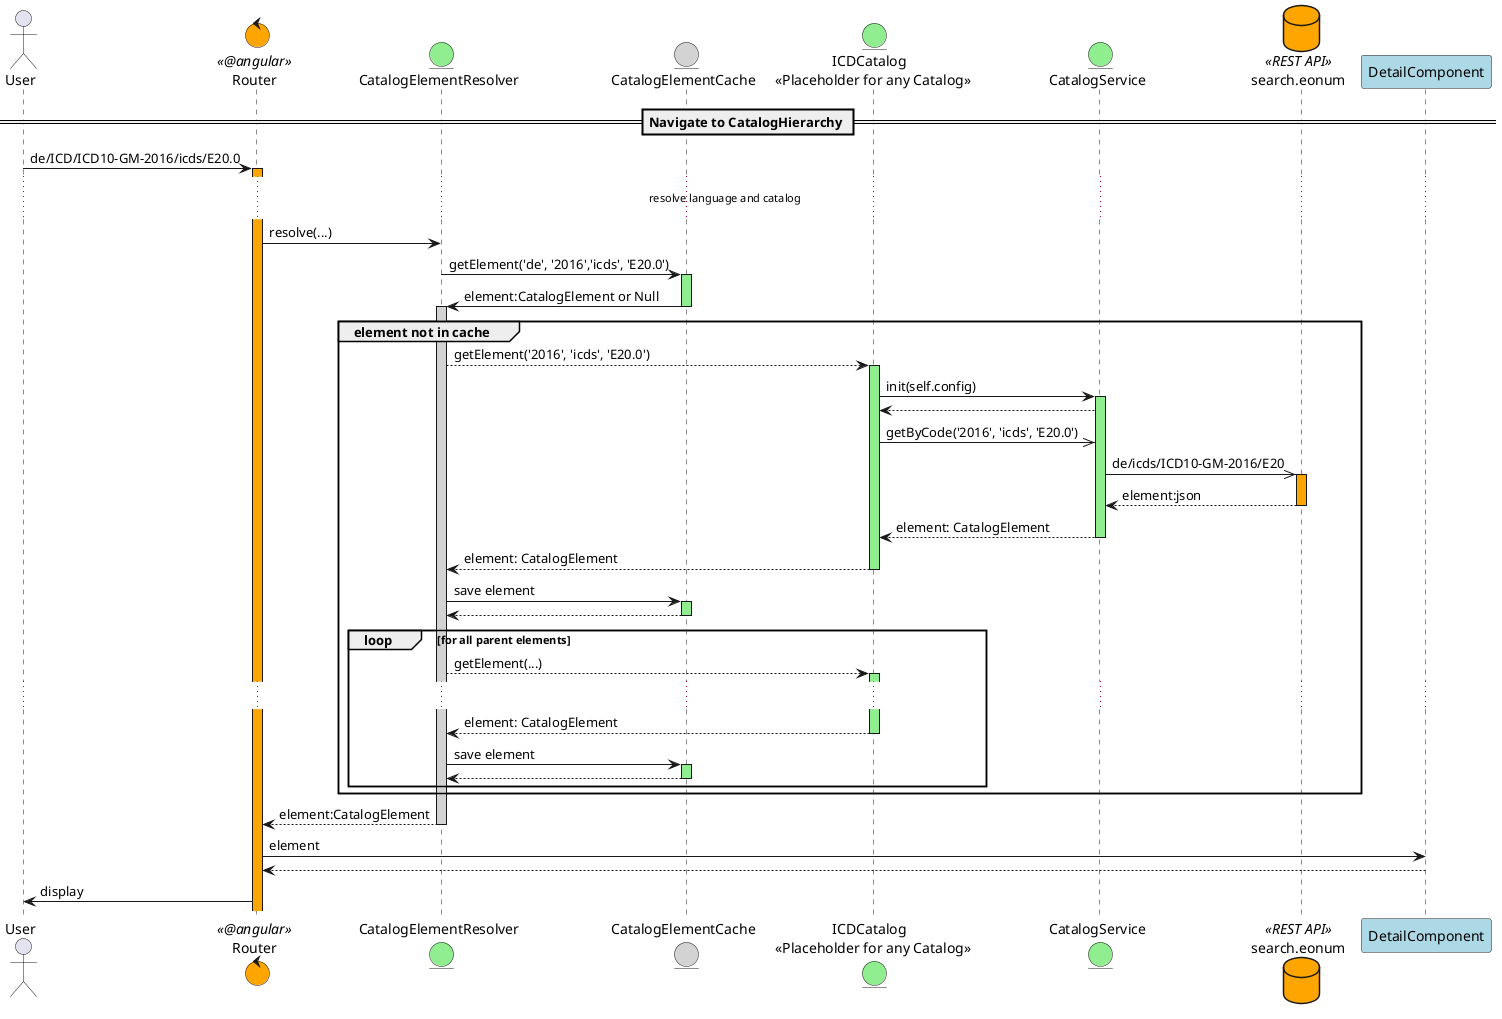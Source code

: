 @startuml
actor User
control Router <<@angular>> #orange
entity CatalogElementResolver as ElementResolver #lightgreen
entity CatalogElementCache as Cache #lightgrey
entity "ICDCatalog \n <<Placeholder for any Catalog>>" as ICD #lightgreen
entity CatalogService #lightgreen
database search.eonum <<REST API>> #orange
participant DetailComponent #lightblue

== Navigate to CatalogHierarchy ==

User -> Router: de/ICD/ICD10-GM-2016/icds/E20.0
activate Router #orange

...resolve language and catalog...
Router -> ElementResolver: resolve(...)

ElementResolver -> Cache: getElement('de', '2016','icds', 'E20.0')
activate Cache #lightgreen
Cache -> ElementResolver: element:CatalogElement or Null

deactivate Cache #lightgreen
activate ElementResolver #lightgrey

group element not in cache
    ElementResolver --> ICD: getElement('2016', 'icds', 'E20.0')
    activate ICD #lightgreen

    ICD -> CatalogService: init(self.config)
    activate CatalogService #lightgreen
    CatalogService --> ICD
    ICD ->> CatalogService: getByCode('2016', 'icds', 'E20.0')
    CatalogService ->> search.eonum : de/icds/ICD10-GM-2016/E20

    activate search.eonum #orange
    search.eonum --> CatalogService: element:json
    deactivate search.eonum

    CatalogService --> ICD: element: CatalogElement
    deactivate CatalogService

    ICD --> ElementResolver: element: CatalogElement
    deactivate ICD


    ElementResolver -> Cache: save element
    activate Cache #lightgreen
    Cache --> ElementResolver
    deactivate Cache #lightgreen

    loop for all parent elements
        ElementResolver --> ICD: getElement(...)
        activate ICD #lightgreen
        ...
        ICD --> ElementResolver: element: CatalogElement
        deactivate ICD
        ElementResolver -> Cache: save element
        activate Cache #lightgreen
        Cache --> ElementResolver
        deactivate Cache #lightgreen

    end
end

ElementResolver --> Router: element:CatalogElement
deactivate ElementResolver

Router -> DetailComponent: element
DetailComponent --> Router
Router -> User: display

@enduml
